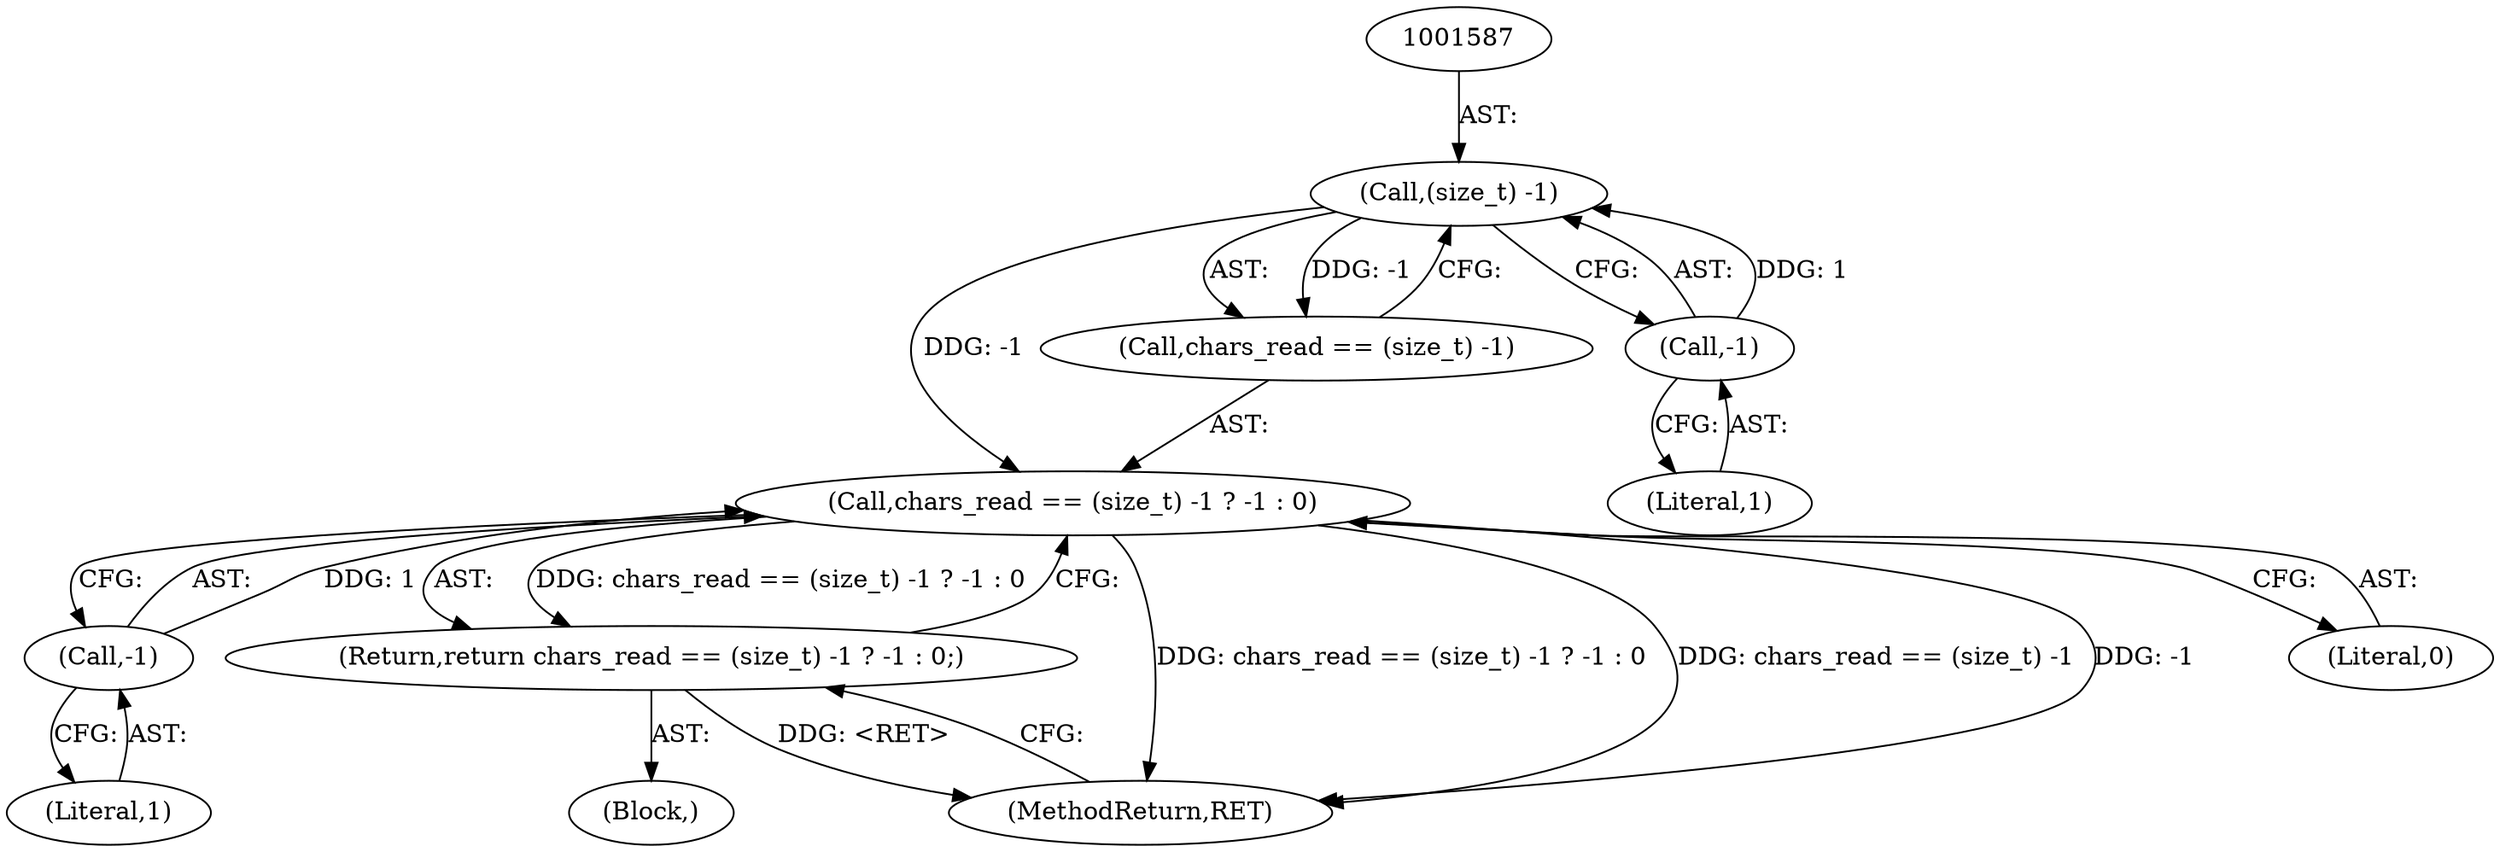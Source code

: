 digraph "0_savannah_0c08d7a902c6fdd49b704623a12d8d672ef18944@API" {
"1001583" [label="(Call,chars_read == (size_t) -1 ? -1 : 0)"];
"1001586" [label="(Call,(size_t) -1)"];
"1001588" [label="(Call,-1)"];
"1001590" [label="(Call,-1)"];
"1001582" [label="(Return,return chars_read == (size_t) -1 ? -1 : 0;)"];
"1001583" [label="(Call,chars_read == (size_t) -1 ? -1 : 0)"];
"1001578" [label="(Block,)"];
"1001592" [label="(Literal,0)"];
"1001586" [label="(Call,(size_t) -1)"];
"1001589" [label="(Literal,1)"];
"1002772" [label="(MethodReturn,RET)"];
"1001588" [label="(Call,-1)"];
"1001584" [label="(Call,chars_read == (size_t) -1)"];
"1001591" [label="(Literal,1)"];
"1001590" [label="(Call,-1)"];
"1001582" [label="(Return,return chars_read == (size_t) -1 ? -1 : 0;)"];
"1001583" -> "1001582"  [label="AST: "];
"1001583" -> "1001590"  [label="CFG: "];
"1001583" -> "1001592"  [label="CFG: "];
"1001584" -> "1001583"  [label="AST: "];
"1001590" -> "1001583"  [label="AST: "];
"1001592" -> "1001583"  [label="AST: "];
"1001582" -> "1001583"  [label="CFG: "];
"1001583" -> "1002772"  [label="DDG: chars_read == (size_t) -1 ? -1 : 0"];
"1001583" -> "1002772"  [label="DDG: chars_read == (size_t) -1"];
"1001583" -> "1002772"  [label="DDG: -1"];
"1001583" -> "1001582"  [label="DDG: chars_read == (size_t) -1 ? -1 : 0"];
"1001586" -> "1001583"  [label="DDG: -1"];
"1001590" -> "1001583"  [label="DDG: 1"];
"1001586" -> "1001584"  [label="AST: "];
"1001586" -> "1001588"  [label="CFG: "];
"1001587" -> "1001586"  [label="AST: "];
"1001588" -> "1001586"  [label="AST: "];
"1001584" -> "1001586"  [label="CFG: "];
"1001586" -> "1001584"  [label="DDG: -1"];
"1001588" -> "1001586"  [label="DDG: 1"];
"1001588" -> "1001589"  [label="CFG: "];
"1001589" -> "1001588"  [label="AST: "];
"1001590" -> "1001591"  [label="CFG: "];
"1001591" -> "1001590"  [label="AST: "];
"1001582" -> "1001578"  [label="AST: "];
"1002772" -> "1001582"  [label="CFG: "];
"1001582" -> "1002772"  [label="DDG: <RET>"];
}
